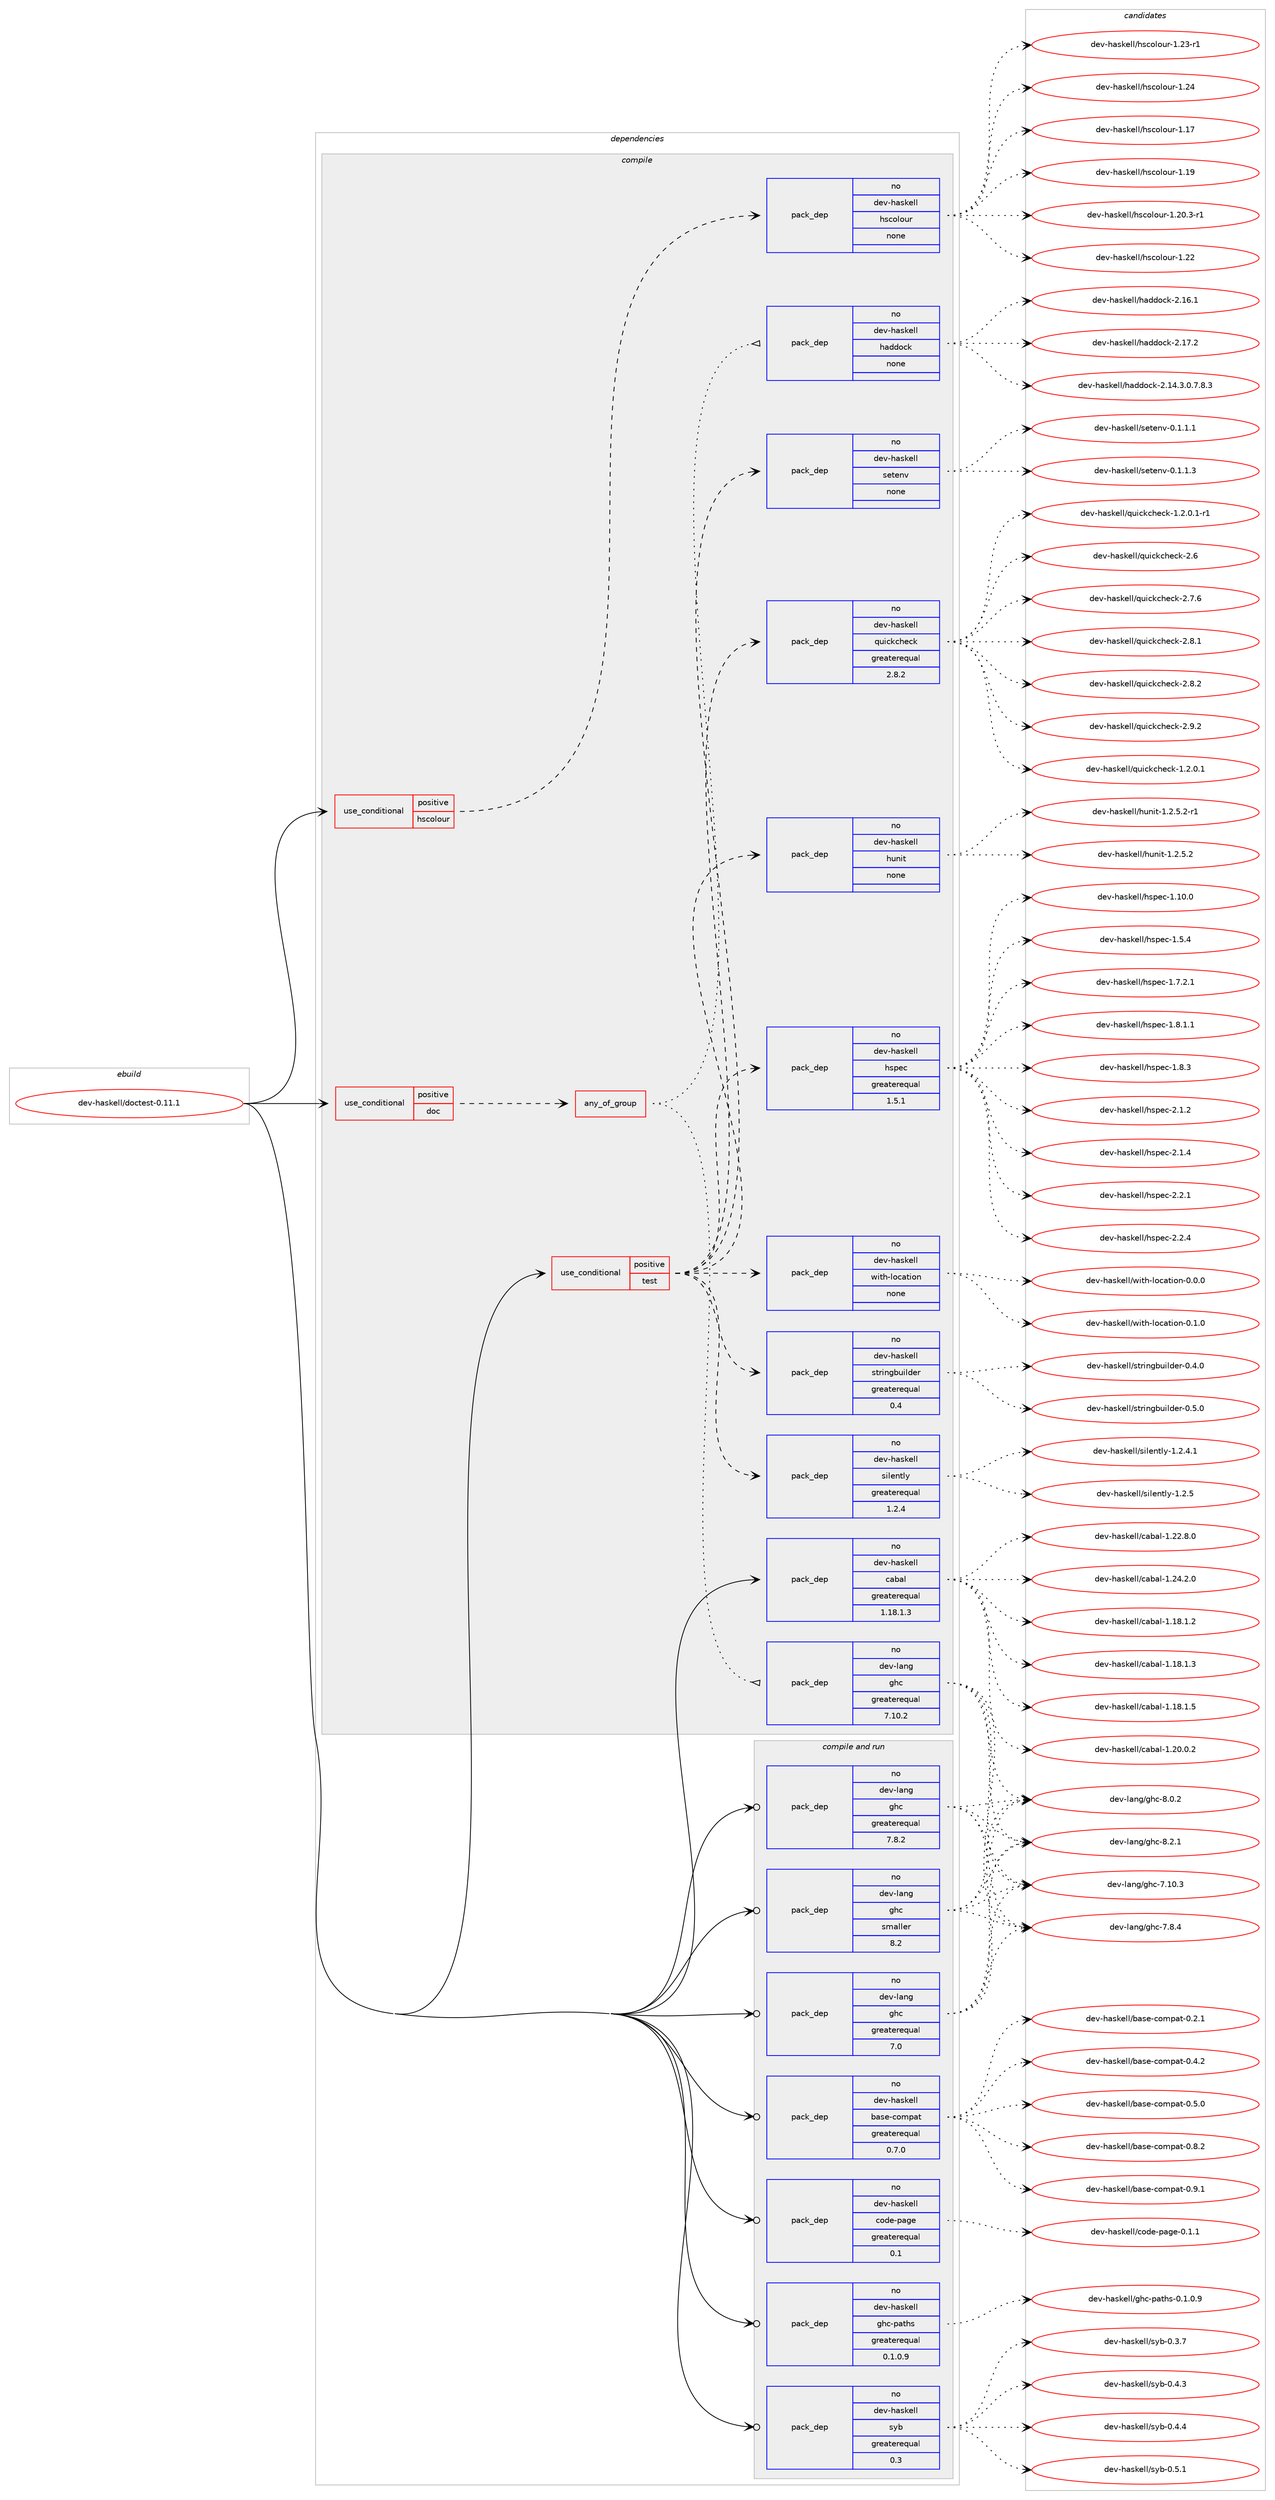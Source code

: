digraph prolog {

# *************
# Graph options
# *************

newrank=true;
concentrate=true;
compound=true;
graph [rankdir=LR,fontname=Helvetica,fontsize=10,ranksep=1.5];#, ranksep=2.5, nodesep=0.2];
edge  [arrowhead=vee];
node  [fontname=Helvetica,fontsize=10];

# **********
# The ebuild
# **********

subgraph cluster_leftcol {
color=gray;
rank=same;
label=<<i>ebuild</i>>;
id [label="dev-haskell/doctest-0.11.1", color=red, width=4, href="../dev-haskell/doctest-0.11.1.svg"];
}

# ****************
# The dependencies
# ****************

subgraph cluster_midcol {
color=gray;
label=<<i>dependencies</i>>;
subgraph cluster_compile {
fillcolor="#eeeeee";
style=filled;
label=<<i>compile</i>>;
subgraph cond18733 {
dependency79568 [label=<<TABLE BORDER="0" CELLBORDER="1" CELLSPACING="0" CELLPADDING="4"><TR><TD ROWSPAN="3" CELLPADDING="10">use_conditional</TD></TR><TR><TD>positive</TD></TR><TR><TD>doc</TD></TR></TABLE>>, shape=none, color=red];
subgraph any1937 {
dependency79569 [label=<<TABLE BORDER="0" CELLBORDER="1" CELLSPACING="0" CELLPADDING="4"><TR><TD CELLPADDING="10">any_of_group</TD></TR></TABLE>>, shape=none, color=red];subgraph pack58868 {
dependency79570 [label=<<TABLE BORDER="0" CELLBORDER="1" CELLSPACING="0" CELLPADDING="4" WIDTH="220"><TR><TD ROWSPAN="6" CELLPADDING="30">pack_dep</TD></TR><TR><TD WIDTH="110">no</TD></TR><TR><TD>dev-haskell</TD></TR><TR><TD>haddock</TD></TR><TR><TD>none</TD></TR><TR><TD></TD></TR></TABLE>>, shape=none, color=blue];
}
dependency79569:e -> dependency79570:w [weight=20,style="dotted",arrowhead="oinv"];
subgraph pack58869 {
dependency79571 [label=<<TABLE BORDER="0" CELLBORDER="1" CELLSPACING="0" CELLPADDING="4" WIDTH="220"><TR><TD ROWSPAN="6" CELLPADDING="30">pack_dep</TD></TR><TR><TD WIDTH="110">no</TD></TR><TR><TD>dev-lang</TD></TR><TR><TD>ghc</TD></TR><TR><TD>greaterequal</TD></TR><TR><TD>7.10.2</TD></TR></TABLE>>, shape=none, color=blue];
}
dependency79569:e -> dependency79571:w [weight=20,style="dotted",arrowhead="oinv"];
}
dependency79568:e -> dependency79569:w [weight=20,style="dashed",arrowhead="vee"];
}
id:e -> dependency79568:w [weight=20,style="solid",arrowhead="vee"];
subgraph cond18734 {
dependency79572 [label=<<TABLE BORDER="0" CELLBORDER="1" CELLSPACING="0" CELLPADDING="4"><TR><TD ROWSPAN="3" CELLPADDING="10">use_conditional</TD></TR><TR><TD>positive</TD></TR><TR><TD>hscolour</TD></TR></TABLE>>, shape=none, color=red];
subgraph pack58870 {
dependency79573 [label=<<TABLE BORDER="0" CELLBORDER="1" CELLSPACING="0" CELLPADDING="4" WIDTH="220"><TR><TD ROWSPAN="6" CELLPADDING="30">pack_dep</TD></TR><TR><TD WIDTH="110">no</TD></TR><TR><TD>dev-haskell</TD></TR><TR><TD>hscolour</TD></TR><TR><TD>none</TD></TR><TR><TD></TD></TR></TABLE>>, shape=none, color=blue];
}
dependency79572:e -> dependency79573:w [weight=20,style="dashed",arrowhead="vee"];
}
id:e -> dependency79572:w [weight=20,style="solid",arrowhead="vee"];
subgraph cond18735 {
dependency79574 [label=<<TABLE BORDER="0" CELLBORDER="1" CELLSPACING="0" CELLPADDING="4"><TR><TD ROWSPAN="3" CELLPADDING="10">use_conditional</TD></TR><TR><TD>positive</TD></TR><TR><TD>test</TD></TR></TABLE>>, shape=none, color=red];
subgraph pack58871 {
dependency79575 [label=<<TABLE BORDER="0" CELLBORDER="1" CELLSPACING="0" CELLPADDING="4" WIDTH="220"><TR><TD ROWSPAN="6" CELLPADDING="30">pack_dep</TD></TR><TR><TD WIDTH="110">no</TD></TR><TR><TD>dev-haskell</TD></TR><TR><TD>hspec</TD></TR><TR><TD>greaterequal</TD></TR><TR><TD>1.5.1</TD></TR></TABLE>>, shape=none, color=blue];
}
dependency79574:e -> dependency79575:w [weight=20,style="dashed",arrowhead="vee"];
subgraph pack58872 {
dependency79576 [label=<<TABLE BORDER="0" CELLBORDER="1" CELLSPACING="0" CELLPADDING="4" WIDTH="220"><TR><TD ROWSPAN="6" CELLPADDING="30">pack_dep</TD></TR><TR><TD WIDTH="110">no</TD></TR><TR><TD>dev-haskell</TD></TR><TR><TD>hunit</TD></TR><TR><TD>none</TD></TR><TR><TD></TD></TR></TABLE>>, shape=none, color=blue];
}
dependency79574:e -> dependency79576:w [weight=20,style="dashed",arrowhead="vee"];
subgraph pack58873 {
dependency79577 [label=<<TABLE BORDER="0" CELLBORDER="1" CELLSPACING="0" CELLPADDING="4" WIDTH="220"><TR><TD ROWSPAN="6" CELLPADDING="30">pack_dep</TD></TR><TR><TD WIDTH="110">no</TD></TR><TR><TD>dev-haskell</TD></TR><TR><TD>quickcheck</TD></TR><TR><TD>greaterequal</TD></TR><TR><TD>2.8.2</TD></TR></TABLE>>, shape=none, color=blue];
}
dependency79574:e -> dependency79577:w [weight=20,style="dashed",arrowhead="vee"];
subgraph pack58874 {
dependency79578 [label=<<TABLE BORDER="0" CELLBORDER="1" CELLSPACING="0" CELLPADDING="4" WIDTH="220"><TR><TD ROWSPAN="6" CELLPADDING="30">pack_dep</TD></TR><TR><TD WIDTH="110">no</TD></TR><TR><TD>dev-haskell</TD></TR><TR><TD>setenv</TD></TR><TR><TD>none</TD></TR><TR><TD></TD></TR></TABLE>>, shape=none, color=blue];
}
dependency79574:e -> dependency79578:w [weight=20,style="dashed",arrowhead="vee"];
subgraph pack58875 {
dependency79579 [label=<<TABLE BORDER="0" CELLBORDER="1" CELLSPACING="0" CELLPADDING="4" WIDTH="220"><TR><TD ROWSPAN="6" CELLPADDING="30">pack_dep</TD></TR><TR><TD WIDTH="110">no</TD></TR><TR><TD>dev-haskell</TD></TR><TR><TD>silently</TD></TR><TR><TD>greaterequal</TD></TR><TR><TD>1.2.4</TD></TR></TABLE>>, shape=none, color=blue];
}
dependency79574:e -> dependency79579:w [weight=20,style="dashed",arrowhead="vee"];
subgraph pack58876 {
dependency79580 [label=<<TABLE BORDER="0" CELLBORDER="1" CELLSPACING="0" CELLPADDING="4" WIDTH="220"><TR><TD ROWSPAN="6" CELLPADDING="30">pack_dep</TD></TR><TR><TD WIDTH="110">no</TD></TR><TR><TD>dev-haskell</TD></TR><TR><TD>stringbuilder</TD></TR><TR><TD>greaterequal</TD></TR><TR><TD>0.4</TD></TR></TABLE>>, shape=none, color=blue];
}
dependency79574:e -> dependency79580:w [weight=20,style="dashed",arrowhead="vee"];
subgraph pack58877 {
dependency79581 [label=<<TABLE BORDER="0" CELLBORDER="1" CELLSPACING="0" CELLPADDING="4" WIDTH="220"><TR><TD ROWSPAN="6" CELLPADDING="30">pack_dep</TD></TR><TR><TD WIDTH="110">no</TD></TR><TR><TD>dev-haskell</TD></TR><TR><TD>with-location</TD></TR><TR><TD>none</TD></TR><TR><TD></TD></TR></TABLE>>, shape=none, color=blue];
}
dependency79574:e -> dependency79581:w [weight=20,style="dashed",arrowhead="vee"];
}
id:e -> dependency79574:w [weight=20,style="solid",arrowhead="vee"];
subgraph pack58878 {
dependency79582 [label=<<TABLE BORDER="0" CELLBORDER="1" CELLSPACING="0" CELLPADDING="4" WIDTH="220"><TR><TD ROWSPAN="6" CELLPADDING="30">pack_dep</TD></TR><TR><TD WIDTH="110">no</TD></TR><TR><TD>dev-haskell</TD></TR><TR><TD>cabal</TD></TR><TR><TD>greaterequal</TD></TR><TR><TD>1.18.1.3</TD></TR></TABLE>>, shape=none, color=blue];
}
id:e -> dependency79582:w [weight=20,style="solid",arrowhead="vee"];
}
subgraph cluster_compileandrun {
fillcolor="#eeeeee";
style=filled;
label=<<i>compile and run</i>>;
subgraph pack58879 {
dependency79583 [label=<<TABLE BORDER="0" CELLBORDER="1" CELLSPACING="0" CELLPADDING="4" WIDTH="220"><TR><TD ROWSPAN="6" CELLPADDING="30">pack_dep</TD></TR><TR><TD WIDTH="110">no</TD></TR><TR><TD>dev-haskell</TD></TR><TR><TD>base-compat</TD></TR><TR><TD>greaterequal</TD></TR><TR><TD>0.7.0</TD></TR></TABLE>>, shape=none, color=blue];
}
id:e -> dependency79583:w [weight=20,style="solid",arrowhead="odotvee"];
subgraph pack58880 {
dependency79584 [label=<<TABLE BORDER="0" CELLBORDER="1" CELLSPACING="0" CELLPADDING="4" WIDTH="220"><TR><TD ROWSPAN="6" CELLPADDING="30">pack_dep</TD></TR><TR><TD WIDTH="110">no</TD></TR><TR><TD>dev-haskell</TD></TR><TR><TD>code-page</TD></TR><TR><TD>greaterequal</TD></TR><TR><TD>0.1</TD></TR></TABLE>>, shape=none, color=blue];
}
id:e -> dependency79584:w [weight=20,style="solid",arrowhead="odotvee"];
subgraph pack58881 {
dependency79585 [label=<<TABLE BORDER="0" CELLBORDER="1" CELLSPACING="0" CELLPADDING="4" WIDTH="220"><TR><TD ROWSPAN="6" CELLPADDING="30">pack_dep</TD></TR><TR><TD WIDTH="110">no</TD></TR><TR><TD>dev-haskell</TD></TR><TR><TD>ghc-paths</TD></TR><TR><TD>greaterequal</TD></TR><TR><TD>0.1.0.9</TD></TR></TABLE>>, shape=none, color=blue];
}
id:e -> dependency79585:w [weight=20,style="solid",arrowhead="odotvee"];
subgraph pack58882 {
dependency79586 [label=<<TABLE BORDER="0" CELLBORDER="1" CELLSPACING="0" CELLPADDING="4" WIDTH="220"><TR><TD ROWSPAN="6" CELLPADDING="30">pack_dep</TD></TR><TR><TD WIDTH="110">no</TD></TR><TR><TD>dev-haskell</TD></TR><TR><TD>syb</TD></TR><TR><TD>greaterequal</TD></TR><TR><TD>0.3</TD></TR></TABLE>>, shape=none, color=blue];
}
id:e -> dependency79586:w [weight=20,style="solid",arrowhead="odotvee"];
subgraph pack58883 {
dependency79587 [label=<<TABLE BORDER="0" CELLBORDER="1" CELLSPACING="0" CELLPADDING="4" WIDTH="220"><TR><TD ROWSPAN="6" CELLPADDING="30">pack_dep</TD></TR><TR><TD WIDTH="110">no</TD></TR><TR><TD>dev-lang</TD></TR><TR><TD>ghc</TD></TR><TR><TD>greaterequal</TD></TR><TR><TD>7.0</TD></TR></TABLE>>, shape=none, color=blue];
}
id:e -> dependency79587:w [weight=20,style="solid",arrowhead="odotvee"];
subgraph pack58884 {
dependency79588 [label=<<TABLE BORDER="0" CELLBORDER="1" CELLSPACING="0" CELLPADDING="4" WIDTH="220"><TR><TD ROWSPAN="6" CELLPADDING="30">pack_dep</TD></TR><TR><TD WIDTH="110">no</TD></TR><TR><TD>dev-lang</TD></TR><TR><TD>ghc</TD></TR><TR><TD>greaterequal</TD></TR><TR><TD>7.8.2</TD></TR></TABLE>>, shape=none, color=blue];
}
id:e -> dependency79588:w [weight=20,style="solid",arrowhead="odotvee"];
subgraph pack58885 {
dependency79589 [label=<<TABLE BORDER="0" CELLBORDER="1" CELLSPACING="0" CELLPADDING="4" WIDTH="220"><TR><TD ROWSPAN="6" CELLPADDING="30">pack_dep</TD></TR><TR><TD WIDTH="110">no</TD></TR><TR><TD>dev-lang</TD></TR><TR><TD>ghc</TD></TR><TR><TD>smaller</TD></TR><TR><TD>8.2</TD></TR></TABLE>>, shape=none, color=blue];
}
id:e -> dependency79589:w [weight=20,style="solid",arrowhead="odotvee"];
}
subgraph cluster_run {
fillcolor="#eeeeee";
style=filled;
label=<<i>run</i>>;
}
}

# **************
# The candidates
# **************

subgraph cluster_choices {
rank=same;
color=gray;
label=<<i>candidates</i>>;

subgraph choice58868 {
color=black;
nodesep=1;
choice1001011184510497115107101108108471049710010011199107455046495246514648465546564651 [label="dev-haskell/haddock-2.14.3.0.7.8.3", color=red, width=4,href="../dev-haskell/haddock-2.14.3.0.7.8.3.svg"];
choice100101118451049711510710110810847104971001001119910745504649544649 [label="dev-haskell/haddock-2.16.1", color=red, width=4,href="../dev-haskell/haddock-2.16.1.svg"];
choice100101118451049711510710110810847104971001001119910745504649554650 [label="dev-haskell/haddock-2.17.2", color=red, width=4,href="../dev-haskell/haddock-2.17.2.svg"];
dependency79570:e -> choice1001011184510497115107101108108471049710010011199107455046495246514648465546564651:w [style=dotted,weight="100"];
dependency79570:e -> choice100101118451049711510710110810847104971001001119910745504649544649:w [style=dotted,weight="100"];
dependency79570:e -> choice100101118451049711510710110810847104971001001119910745504649554650:w [style=dotted,weight="100"];
}
subgraph choice58869 {
color=black;
nodesep=1;
choice1001011184510897110103471031049945554649484651 [label="dev-lang/ghc-7.10.3", color=red, width=4,href="../dev-lang/ghc-7.10.3.svg"];
choice10010111845108971101034710310499455546564652 [label="dev-lang/ghc-7.8.4", color=red, width=4,href="../dev-lang/ghc-7.8.4.svg"];
choice10010111845108971101034710310499455646484650 [label="dev-lang/ghc-8.0.2", color=red, width=4,href="../dev-lang/ghc-8.0.2.svg"];
choice10010111845108971101034710310499455646504649 [label="dev-lang/ghc-8.2.1", color=red, width=4,href="../dev-lang/ghc-8.2.1.svg"];
dependency79571:e -> choice1001011184510897110103471031049945554649484651:w [style=dotted,weight="100"];
dependency79571:e -> choice10010111845108971101034710310499455546564652:w [style=dotted,weight="100"];
dependency79571:e -> choice10010111845108971101034710310499455646484650:w [style=dotted,weight="100"];
dependency79571:e -> choice10010111845108971101034710310499455646504649:w [style=dotted,weight="100"];
}
subgraph choice58870 {
color=black;
nodesep=1;
choice100101118451049711510710110810847104115991111081111171144549464955 [label="dev-haskell/hscolour-1.17", color=red, width=4,href="../dev-haskell/hscolour-1.17.svg"];
choice100101118451049711510710110810847104115991111081111171144549464957 [label="dev-haskell/hscolour-1.19", color=red, width=4,href="../dev-haskell/hscolour-1.19.svg"];
choice10010111845104971151071011081084710411599111108111117114454946504846514511449 [label="dev-haskell/hscolour-1.20.3-r1", color=red, width=4,href="../dev-haskell/hscolour-1.20.3-r1.svg"];
choice100101118451049711510710110810847104115991111081111171144549465050 [label="dev-haskell/hscolour-1.22", color=red, width=4,href="../dev-haskell/hscolour-1.22.svg"];
choice1001011184510497115107101108108471041159911110811111711445494650514511449 [label="dev-haskell/hscolour-1.23-r1", color=red, width=4,href="../dev-haskell/hscolour-1.23-r1.svg"];
choice100101118451049711510710110810847104115991111081111171144549465052 [label="dev-haskell/hscolour-1.24", color=red, width=4,href="../dev-haskell/hscolour-1.24.svg"];
dependency79573:e -> choice100101118451049711510710110810847104115991111081111171144549464955:w [style=dotted,weight="100"];
dependency79573:e -> choice100101118451049711510710110810847104115991111081111171144549464957:w [style=dotted,weight="100"];
dependency79573:e -> choice10010111845104971151071011081084710411599111108111117114454946504846514511449:w [style=dotted,weight="100"];
dependency79573:e -> choice100101118451049711510710110810847104115991111081111171144549465050:w [style=dotted,weight="100"];
dependency79573:e -> choice1001011184510497115107101108108471041159911110811111711445494650514511449:w [style=dotted,weight="100"];
dependency79573:e -> choice100101118451049711510710110810847104115991111081111171144549465052:w [style=dotted,weight="100"];
}
subgraph choice58871 {
color=black;
nodesep=1;
choice1001011184510497115107101108108471041151121019945494649484648 [label="dev-haskell/hspec-1.10.0", color=red, width=4,href="../dev-haskell/hspec-1.10.0.svg"];
choice10010111845104971151071011081084710411511210199454946534652 [label="dev-haskell/hspec-1.5.4", color=red, width=4,href="../dev-haskell/hspec-1.5.4.svg"];
choice100101118451049711510710110810847104115112101994549465546504649 [label="dev-haskell/hspec-1.7.2.1", color=red, width=4,href="../dev-haskell/hspec-1.7.2.1.svg"];
choice100101118451049711510710110810847104115112101994549465646494649 [label="dev-haskell/hspec-1.8.1.1", color=red, width=4,href="../dev-haskell/hspec-1.8.1.1.svg"];
choice10010111845104971151071011081084710411511210199454946564651 [label="dev-haskell/hspec-1.8.3", color=red, width=4,href="../dev-haskell/hspec-1.8.3.svg"];
choice10010111845104971151071011081084710411511210199455046494650 [label="dev-haskell/hspec-2.1.2", color=red, width=4,href="../dev-haskell/hspec-2.1.2.svg"];
choice10010111845104971151071011081084710411511210199455046494652 [label="dev-haskell/hspec-2.1.4", color=red, width=4,href="../dev-haskell/hspec-2.1.4.svg"];
choice10010111845104971151071011081084710411511210199455046504649 [label="dev-haskell/hspec-2.2.1", color=red, width=4,href="../dev-haskell/hspec-2.2.1.svg"];
choice10010111845104971151071011081084710411511210199455046504652 [label="dev-haskell/hspec-2.2.4", color=red, width=4,href="../dev-haskell/hspec-2.2.4.svg"];
dependency79575:e -> choice1001011184510497115107101108108471041151121019945494649484648:w [style=dotted,weight="100"];
dependency79575:e -> choice10010111845104971151071011081084710411511210199454946534652:w [style=dotted,weight="100"];
dependency79575:e -> choice100101118451049711510710110810847104115112101994549465546504649:w [style=dotted,weight="100"];
dependency79575:e -> choice100101118451049711510710110810847104115112101994549465646494649:w [style=dotted,weight="100"];
dependency79575:e -> choice10010111845104971151071011081084710411511210199454946564651:w [style=dotted,weight="100"];
dependency79575:e -> choice10010111845104971151071011081084710411511210199455046494650:w [style=dotted,weight="100"];
dependency79575:e -> choice10010111845104971151071011081084710411511210199455046494652:w [style=dotted,weight="100"];
dependency79575:e -> choice10010111845104971151071011081084710411511210199455046504649:w [style=dotted,weight="100"];
dependency79575:e -> choice10010111845104971151071011081084710411511210199455046504652:w [style=dotted,weight="100"];
}
subgraph choice58872 {
color=black;
nodesep=1;
choice1001011184510497115107101108108471041171101051164549465046534650 [label="dev-haskell/hunit-1.2.5.2", color=red, width=4,href="../dev-haskell/hunit-1.2.5.2.svg"];
choice10010111845104971151071011081084710411711010511645494650465346504511449 [label="dev-haskell/hunit-1.2.5.2-r1", color=red, width=4,href="../dev-haskell/hunit-1.2.5.2-r1.svg"];
dependency79576:e -> choice1001011184510497115107101108108471041171101051164549465046534650:w [style=dotted,weight="100"];
dependency79576:e -> choice10010111845104971151071011081084710411711010511645494650465346504511449:w [style=dotted,weight="100"];
}
subgraph choice58873 {
color=black;
nodesep=1;
choice1001011184510497115107101108108471131171059910799104101991074549465046484649 [label="dev-haskell/quickcheck-1.2.0.1", color=red, width=4,href="../dev-haskell/quickcheck-1.2.0.1.svg"];
choice10010111845104971151071011081084711311710599107991041019910745494650464846494511449 [label="dev-haskell/quickcheck-1.2.0.1-r1", color=red, width=4,href="../dev-haskell/quickcheck-1.2.0.1-r1.svg"];
choice10010111845104971151071011081084711311710599107991041019910745504654 [label="dev-haskell/quickcheck-2.6", color=red, width=4,href="../dev-haskell/quickcheck-2.6.svg"];
choice100101118451049711510710110810847113117105991079910410199107455046554654 [label="dev-haskell/quickcheck-2.7.6", color=red, width=4,href="../dev-haskell/quickcheck-2.7.6.svg"];
choice100101118451049711510710110810847113117105991079910410199107455046564649 [label="dev-haskell/quickcheck-2.8.1", color=red, width=4,href="../dev-haskell/quickcheck-2.8.1.svg"];
choice100101118451049711510710110810847113117105991079910410199107455046564650 [label="dev-haskell/quickcheck-2.8.2", color=red, width=4,href="../dev-haskell/quickcheck-2.8.2.svg"];
choice100101118451049711510710110810847113117105991079910410199107455046574650 [label="dev-haskell/quickcheck-2.9.2", color=red, width=4,href="../dev-haskell/quickcheck-2.9.2.svg"];
dependency79577:e -> choice1001011184510497115107101108108471131171059910799104101991074549465046484649:w [style=dotted,weight="100"];
dependency79577:e -> choice10010111845104971151071011081084711311710599107991041019910745494650464846494511449:w [style=dotted,weight="100"];
dependency79577:e -> choice10010111845104971151071011081084711311710599107991041019910745504654:w [style=dotted,weight="100"];
dependency79577:e -> choice100101118451049711510710110810847113117105991079910410199107455046554654:w [style=dotted,weight="100"];
dependency79577:e -> choice100101118451049711510710110810847113117105991079910410199107455046564649:w [style=dotted,weight="100"];
dependency79577:e -> choice100101118451049711510710110810847113117105991079910410199107455046564650:w [style=dotted,weight="100"];
dependency79577:e -> choice100101118451049711510710110810847113117105991079910410199107455046574650:w [style=dotted,weight="100"];
}
subgraph choice58874 {
color=black;
nodesep=1;
choice1001011184510497115107101108108471151011161011101184548464946494649 [label="dev-haskell/setenv-0.1.1.1", color=red, width=4,href="../dev-haskell/setenv-0.1.1.1.svg"];
choice1001011184510497115107101108108471151011161011101184548464946494651 [label="dev-haskell/setenv-0.1.1.3", color=red, width=4,href="../dev-haskell/setenv-0.1.1.3.svg"];
dependency79578:e -> choice1001011184510497115107101108108471151011161011101184548464946494649:w [style=dotted,weight="100"];
dependency79578:e -> choice1001011184510497115107101108108471151011161011101184548464946494651:w [style=dotted,weight="100"];
}
subgraph choice58875 {
color=black;
nodesep=1;
choice1001011184510497115107101108108471151051081011101161081214549465046524649 [label="dev-haskell/silently-1.2.4.1", color=red, width=4,href="../dev-haskell/silently-1.2.4.1.svg"];
choice100101118451049711510710110810847115105108101110116108121454946504653 [label="dev-haskell/silently-1.2.5", color=red, width=4,href="../dev-haskell/silently-1.2.5.svg"];
dependency79579:e -> choice1001011184510497115107101108108471151051081011101161081214549465046524649:w [style=dotted,weight="100"];
dependency79579:e -> choice100101118451049711510710110810847115105108101110116108121454946504653:w [style=dotted,weight="100"];
}
subgraph choice58876 {
color=black;
nodesep=1;
choice10010111845104971151071011081084711511611410511010398117105108100101114454846524648 [label="dev-haskell/stringbuilder-0.4.0", color=red, width=4,href="../dev-haskell/stringbuilder-0.4.0.svg"];
choice10010111845104971151071011081084711511611410511010398117105108100101114454846534648 [label="dev-haskell/stringbuilder-0.5.0", color=red, width=4,href="../dev-haskell/stringbuilder-0.5.0.svg"];
dependency79580:e -> choice10010111845104971151071011081084711511611410511010398117105108100101114454846524648:w [style=dotted,weight="100"];
dependency79580:e -> choice10010111845104971151071011081084711511611410511010398117105108100101114454846534648:w [style=dotted,weight="100"];
}
subgraph choice58877 {
color=black;
nodesep=1;
choice100101118451049711510710110810847119105116104451081119997116105111110454846484648 [label="dev-haskell/with-location-0.0.0", color=red, width=4,href="../dev-haskell/with-location-0.0.0.svg"];
choice100101118451049711510710110810847119105116104451081119997116105111110454846494648 [label="dev-haskell/with-location-0.1.0", color=red, width=4,href="../dev-haskell/with-location-0.1.0.svg"];
dependency79581:e -> choice100101118451049711510710110810847119105116104451081119997116105111110454846484648:w [style=dotted,weight="100"];
dependency79581:e -> choice100101118451049711510710110810847119105116104451081119997116105111110454846494648:w [style=dotted,weight="100"];
}
subgraph choice58878 {
color=black;
nodesep=1;
choice10010111845104971151071011081084799979897108454946495646494650 [label="dev-haskell/cabal-1.18.1.2", color=red, width=4,href="../dev-haskell/cabal-1.18.1.2.svg"];
choice10010111845104971151071011081084799979897108454946495646494651 [label="dev-haskell/cabal-1.18.1.3", color=red, width=4,href="../dev-haskell/cabal-1.18.1.3.svg"];
choice10010111845104971151071011081084799979897108454946495646494653 [label="dev-haskell/cabal-1.18.1.5", color=red, width=4,href="../dev-haskell/cabal-1.18.1.5.svg"];
choice10010111845104971151071011081084799979897108454946504846484650 [label="dev-haskell/cabal-1.20.0.2", color=red, width=4,href="../dev-haskell/cabal-1.20.0.2.svg"];
choice10010111845104971151071011081084799979897108454946505046564648 [label="dev-haskell/cabal-1.22.8.0", color=red, width=4,href="../dev-haskell/cabal-1.22.8.0.svg"];
choice10010111845104971151071011081084799979897108454946505246504648 [label="dev-haskell/cabal-1.24.2.0", color=red, width=4,href="../dev-haskell/cabal-1.24.2.0.svg"];
dependency79582:e -> choice10010111845104971151071011081084799979897108454946495646494650:w [style=dotted,weight="100"];
dependency79582:e -> choice10010111845104971151071011081084799979897108454946495646494651:w [style=dotted,weight="100"];
dependency79582:e -> choice10010111845104971151071011081084799979897108454946495646494653:w [style=dotted,weight="100"];
dependency79582:e -> choice10010111845104971151071011081084799979897108454946504846484650:w [style=dotted,weight="100"];
dependency79582:e -> choice10010111845104971151071011081084799979897108454946505046564648:w [style=dotted,weight="100"];
dependency79582:e -> choice10010111845104971151071011081084799979897108454946505246504648:w [style=dotted,weight="100"];
}
subgraph choice58879 {
color=black;
nodesep=1;
choice1001011184510497115107101108108479897115101459911110911297116454846504649 [label="dev-haskell/base-compat-0.2.1", color=red, width=4,href="../dev-haskell/base-compat-0.2.1.svg"];
choice1001011184510497115107101108108479897115101459911110911297116454846524650 [label="dev-haskell/base-compat-0.4.2", color=red, width=4,href="../dev-haskell/base-compat-0.4.2.svg"];
choice1001011184510497115107101108108479897115101459911110911297116454846534648 [label="dev-haskell/base-compat-0.5.0", color=red, width=4,href="../dev-haskell/base-compat-0.5.0.svg"];
choice1001011184510497115107101108108479897115101459911110911297116454846564650 [label="dev-haskell/base-compat-0.8.2", color=red, width=4,href="../dev-haskell/base-compat-0.8.2.svg"];
choice1001011184510497115107101108108479897115101459911110911297116454846574649 [label="dev-haskell/base-compat-0.9.1", color=red, width=4,href="../dev-haskell/base-compat-0.9.1.svg"];
dependency79583:e -> choice1001011184510497115107101108108479897115101459911110911297116454846504649:w [style=dotted,weight="100"];
dependency79583:e -> choice1001011184510497115107101108108479897115101459911110911297116454846524650:w [style=dotted,weight="100"];
dependency79583:e -> choice1001011184510497115107101108108479897115101459911110911297116454846534648:w [style=dotted,weight="100"];
dependency79583:e -> choice1001011184510497115107101108108479897115101459911110911297116454846564650:w [style=dotted,weight="100"];
dependency79583:e -> choice1001011184510497115107101108108479897115101459911110911297116454846574649:w [style=dotted,weight="100"];
}
subgraph choice58880 {
color=black;
nodesep=1;
choice100101118451049711510710110810847991111001014511297103101454846494649 [label="dev-haskell/code-page-0.1.1", color=red, width=4,href="../dev-haskell/code-page-0.1.1.svg"];
dependency79584:e -> choice100101118451049711510710110810847991111001014511297103101454846494649:w [style=dotted,weight="100"];
}
subgraph choice58881 {
color=black;
nodesep=1;
choice1001011184510497115107101108108471031049945112971161041154548464946484657 [label="dev-haskell/ghc-paths-0.1.0.9", color=red, width=4,href="../dev-haskell/ghc-paths-0.1.0.9.svg"];
dependency79585:e -> choice1001011184510497115107101108108471031049945112971161041154548464946484657:w [style=dotted,weight="100"];
}
subgraph choice58882 {
color=black;
nodesep=1;
choice10010111845104971151071011081084711512198454846514655 [label="dev-haskell/syb-0.3.7", color=red, width=4,href="../dev-haskell/syb-0.3.7.svg"];
choice10010111845104971151071011081084711512198454846524651 [label="dev-haskell/syb-0.4.3", color=red, width=4,href="../dev-haskell/syb-0.4.3.svg"];
choice10010111845104971151071011081084711512198454846524652 [label="dev-haskell/syb-0.4.4", color=red, width=4,href="../dev-haskell/syb-0.4.4.svg"];
choice10010111845104971151071011081084711512198454846534649 [label="dev-haskell/syb-0.5.1", color=red, width=4,href="../dev-haskell/syb-0.5.1.svg"];
dependency79586:e -> choice10010111845104971151071011081084711512198454846514655:w [style=dotted,weight="100"];
dependency79586:e -> choice10010111845104971151071011081084711512198454846524651:w [style=dotted,weight="100"];
dependency79586:e -> choice10010111845104971151071011081084711512198454846524652:w [style=dotted,weight="100"];
dependency79586:e -> choice10010111845104971151071011081084711512198454846534649:w [style=dotted,weight="100"];
}
subgraph choice58883 {
color=black;
nodesep=1;
choice1001011184510897110103471031049945554649484651 [label="dev-lang/ghc-7.10.3", color=red, width=4,href="../dev-lang/ghc-7.10.3.svg"];
choice10010111845108971101034710310499455546564652 [label="dev-lang/ghc-7.8.4", color=red, width=4,href="../dev-lang/ghc-7.8.4.svg"];
choice10010111845108971101034710310499455646484650 [label="dev-lang/ghc-8.0.2", color=red, width=4,href="../dev-lang/ghc-8.0.2.svg"];
choice10010111845108971101034710310499455646504649 [label="dev-lang/ghc-8.2.1", color=red, width=4,href="../dev-lang/ghc-8.2.1.svg"];
dependency79587:e -> choice1001011184510897110103471031049945554649484651:w [style=dotted,weight="100"];
dependency79587:e -> choice10010111845108971101034710310499455546564652:w [style=dotted,weight="100"];
dependency79587:e -> choice10010111845108971101034710310499455646484650:w [style=dotted,weight="100"];
dependency79587:e -> choice10010111845108971101034710310499455646504649:w [style=dotted,weight="100"];
}
subgraph choice58884 {
color=black;
nodesep=1;
choice1001011184510897110103471031049945554649484651 [label="dev-lang/ghc-7.10.3", color=red, width=4,href="../dev-lang/ghc-7.10.3.svg"];
choice10010111845108971101034710310499455546564652 [label="dev-lang/ghc-7.8.4", color=red, width=4,href="../dev-lang/ghc-7.8.4.svg"];
choice10010111845108971101034710310499455646484650 [label="dev-lang/ghc-8.0.2", color=red, width=4,href="../dev-lang/ghc-8.0.2.svg"];
choice10010111845108971101034710310499455646504649 [label="dev-lang/ghc-8.2.1", color=red, width=4,href="../dev-lang/ghc-8.2.1.svg"];
dependency79588:e -> choice1001011184510897110103471031049945554649484651:w [style=dotted,weight="100"];
dependency79588:e -> choice10010111845108971101034710310499455546564652:w [style=dotted,weight="100"];
dependency79588:e -> choice10010111845108971101034710310499455646484650:w [style=dotted,weight="100"];
dependency79588:e -> choice10010111845108971101034710310499455646504649:w [style=dotted,weight="100"];
}
subgraph choice58885 {
color=black;
nodesep=1;
choice1001011184510897110103471031049945554649484651 [label="dev-lang/ghc-7.10.3", color=red, width=4,href="../dev-lang/ghc-7.10.3.svg"];
choice10010111845108971101034710310499455546564652 [label="dev-lang/ghc-7.8.4", color=red, width=4,href="../dev-lang/ghc-7.8.4.svg"];
choice10010111845108971101034710310499455646484650 [label="dev-lang/ghc-8.0.2", color=red, width=4,href="../dev-lang/ghc-8.0.2.svg"];
choice10010111845108971101034710310499455646504649 [label="dev-lang/ghc-8.2.1", color=red, width=4,href="../dev-lang/ghc-8.2.1.svg"];
dependency79589:e -> choice1001011184510897110103471031049945554649484651:w [style=dotted,weight="100"];
dependency79589:e -> choice10010111845108971101034710310499455546564652:w [style=dotted,weight="100"];
dependency79589:e -> choice10010111845108971101034710310499455646484650:w [style=dotted,weight="100"];
dependency79589:e -> choice10010111845108971101034710310499455646504649:w [style=dotted,weight="100"];
}
}

}
